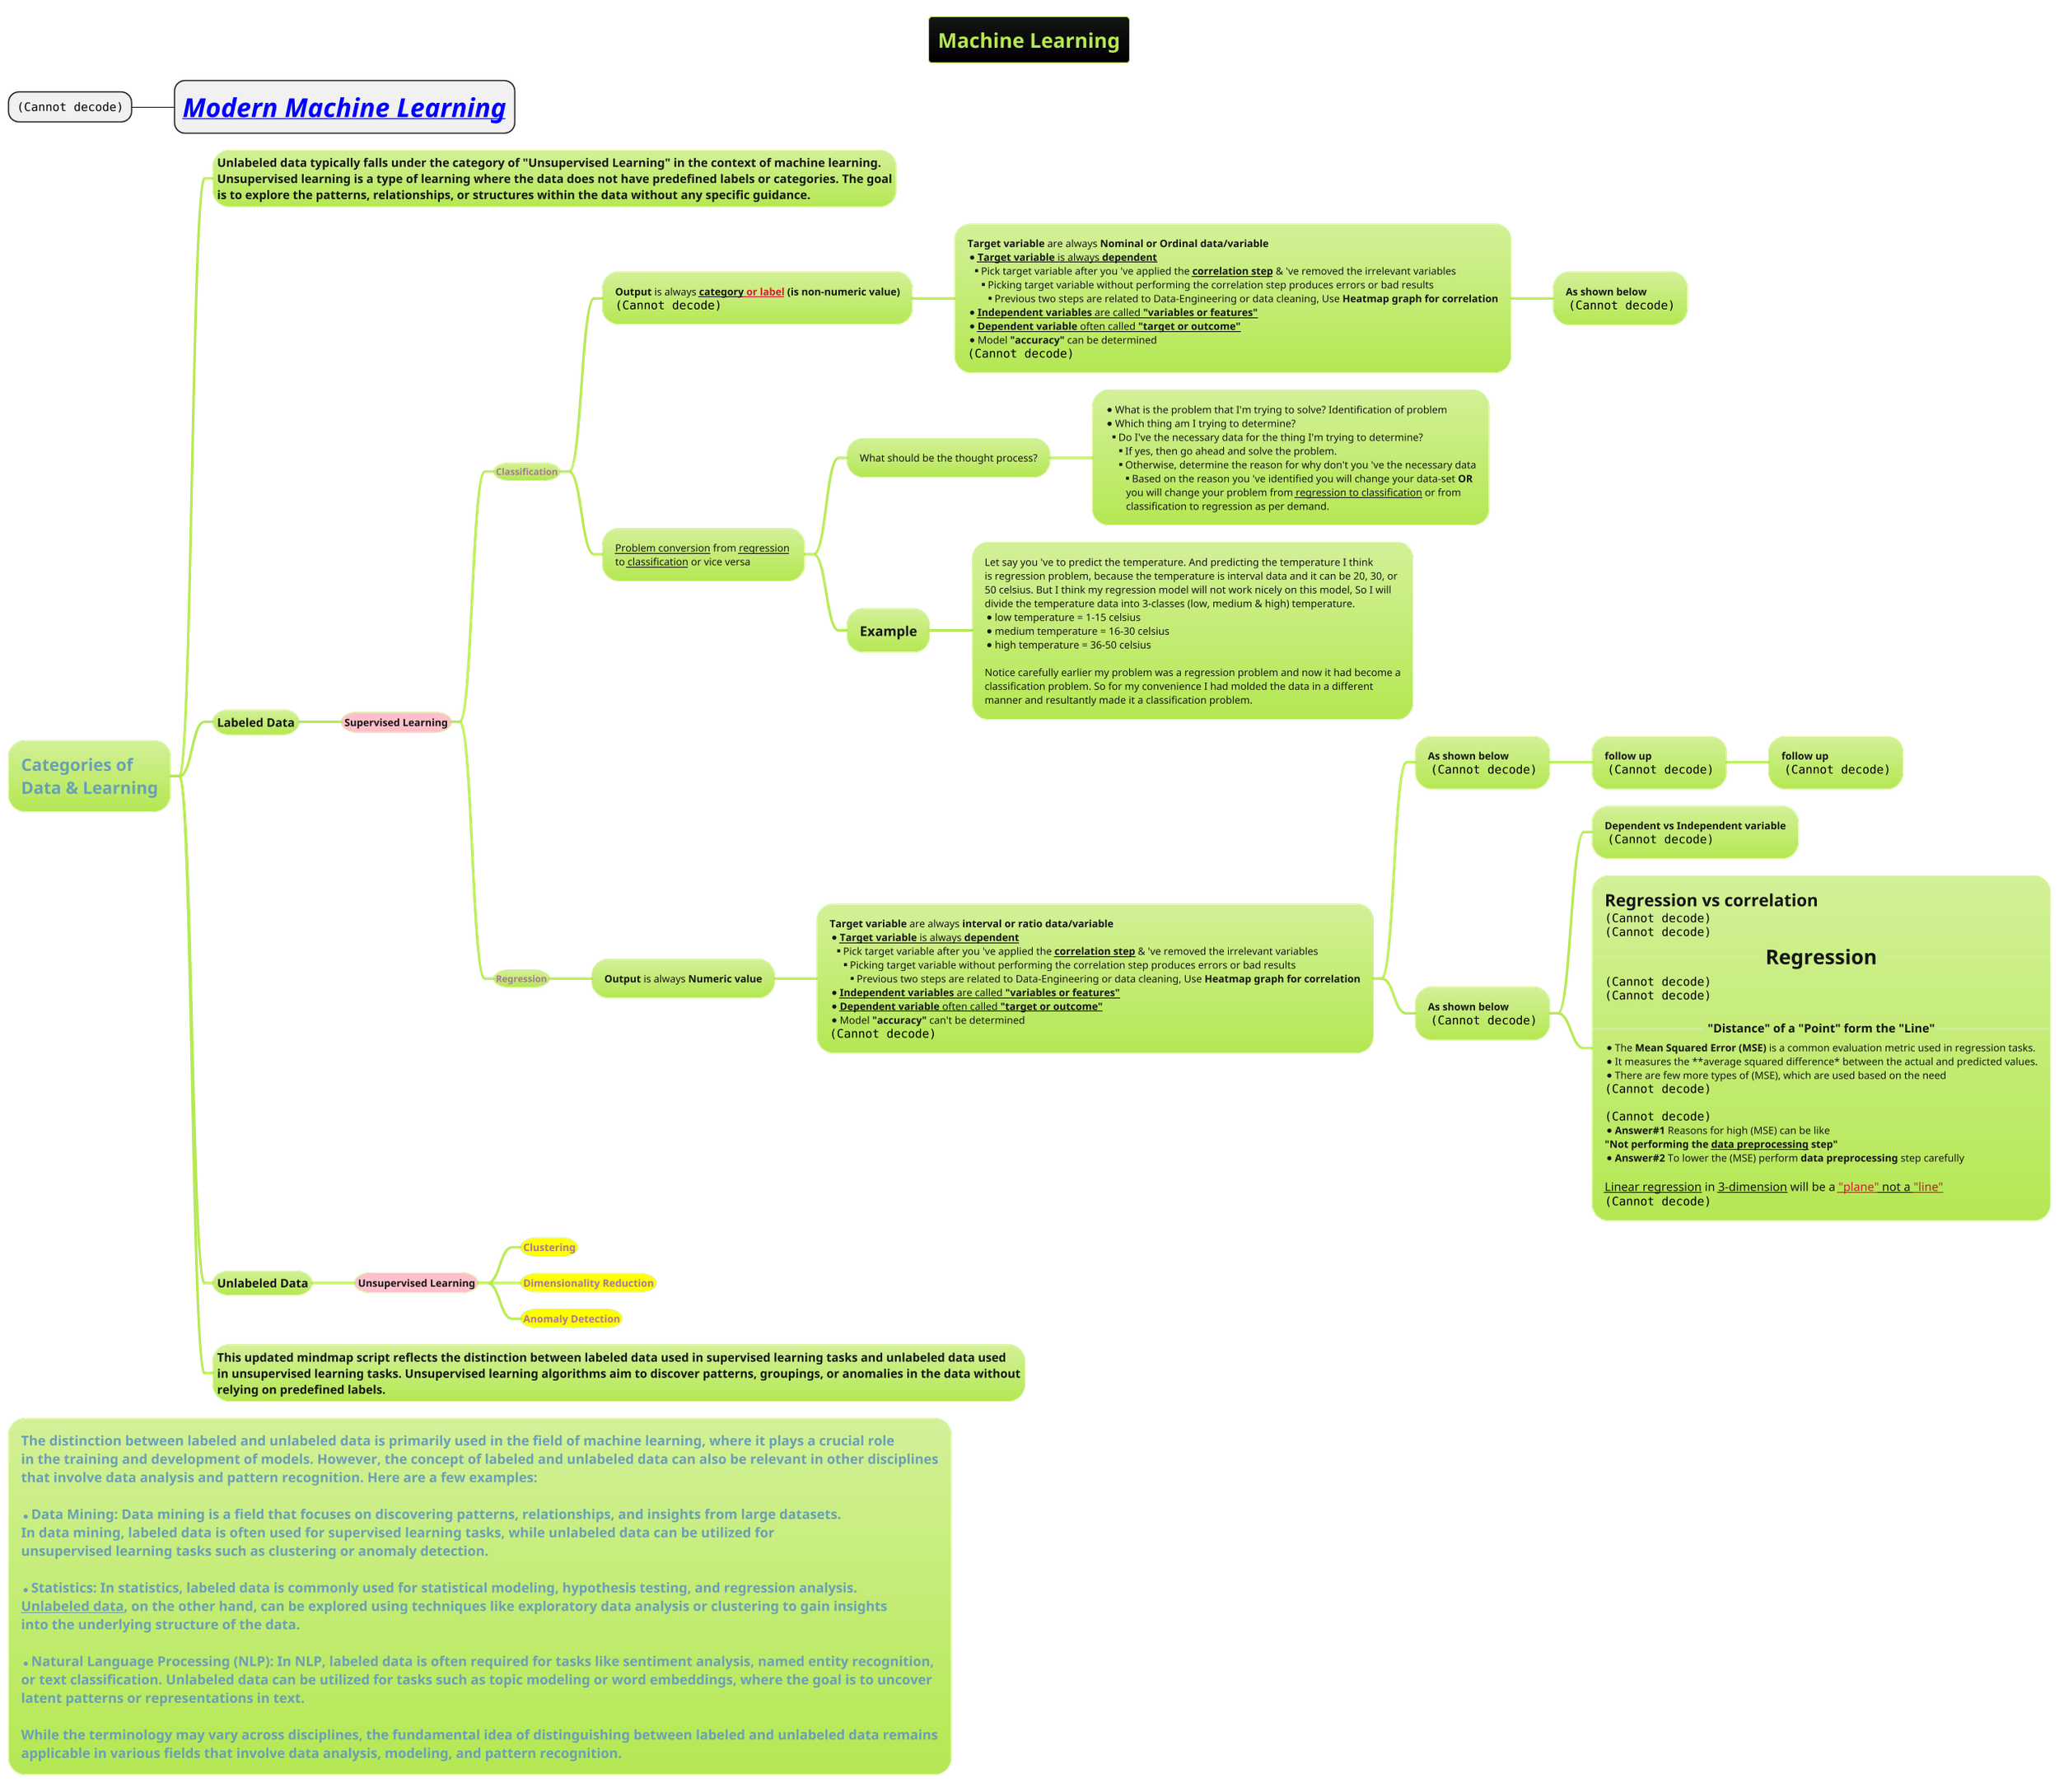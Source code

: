 @startmindmap
title = Machine Learning
* <img:images/img_59.png{scale=.7}>
** <size:31><i><b>[[docs/AI-ML-DL-Data-Science-and-BigData/machine-learning-ML/Modern-Machine-Learning.puml Modern Machine Learning]]
!theme hacker

* =Categories of \n=Data & Learning
**:Unlabeled data typically falls under the category of "Unsupervised Learning" in the context of machine learning.
Unsupervised learning is a type of learning where the data does not have predefined labels or categories. The goal
is to explore the patterns, relationships, or structures within the data without any specific guidance.;
** Labeled Data
***[#pink] **Supervised Learning**
**** **Classification**
***** **Output** is always **__category__<color #crimson>__ or label__</color> (is non-numeric value)**\n<img:images/img_54.png{scale=.9}>
****** **Target variable** are always **Nominal or Ordinal data/variable** \n* __**Target variable** is always **dependent**__\n** Pick target variable after you 've applied the **__correlation step__** & 've removed the irrelevant variables\n*** Picking target variable without performing the correlation step produces errors or bad results \n**** Previous two steps are related to Data-Engineering or data cleaning, Use **Heatmap graph for correlation**\n* __**Independent variables** are called **"variables or features"**__ \n* __**Dependent variable** often called **"target or outcome"**__\n* Model **"accuracy"** can be determined \n<img:images/img_46.png>
******* **As shown below**\n <img:images/img_43.png{scale=.7}>

***** __Problem conversion__ from __regression__ \nto __classification__ or vice versa
****** What should be the thought process?
*******:* What is the problem that I'm trying to solve? Identification of problem
* Which thing am I trying to determine?
** Do I've the necessary data for the thing I'm trying to determine?
*** If yes, then go ahead and solve the problem.
*** Otherwise, determine the reason for why don't you 've the necessary data
**** Based on the reason you 've identified you will change your data-set **OR**
        you will change your problem from __regression to classification__ or from
        classification to regression as per demand.;
****** =Example
*******:Let say you 've to predict the temperature. And predicting the temperature I think
is regression problem, because the temperature is interval data and it can be 20, 30, or
50 celsius. But I think my regression model will not work nicely on this model, So I will
divide the temperature data into 3-classes (low, medium & high) temperature.
* low temperature = 1-15 celsius
* medium temperature = 16-30 celsius
* high temperature = 36-50 celsius

Notice carefully earlier my problem was a regression problem and now it had become a
classification problem. So for my convenience I had molded the data in a different
manner and resultantly made it a classification problem.;


**** **Regression**
***** **Output** is always **Numeric value**
****** **Target variable** are always **interval or ratio data/variable** \n* __**Target variable** is always **dependent**__\n** Pick target variable after you 've applied the **__correlation step__** & 've removed the irrelevant variables\n*** Picking target variable without performing the correlation step produces errors or bad results \n**** Previous two steps are related to Data-Engineering or data cleaning, Use **Heatmap graph for correlation**\n* __**Independent variables** are called **"variables or features"**__ \n* __**Dependent variable** often called **"target or outcome"**__\n* Model **"accuracy"** can't be determined \n<img:images/img_46.png>
******* **As shown below**\n <img:images/img_47.png{scale=.7}>
******** **follow up **\n <img:images/img_48.png{scale=.7}>
********* **follow up **\n <img:images/img_49.png{scale=.7}>
******* **As shown below**\n <img:images/img_42.png>
******** **Dependent vs Independent variable**\n <img:images/img_44.png>
********:=**Regression vs correlation**
<img:images/img_45.png{scale=.75}>
<img:images/img_58.png{scale=.75}>
==<size:24>**Regression**==
<img:images/linear-equation.png{scale=.75}>
<img:images/dependent-and-independent-variable.png{scale=.75}>

==<size:14>**"Distance" of a "Point" form the "Line"**==
* The **Mean Squared Error (MSE)** is a common evaluation metric used in regression tasks.
* It measures the **average squared difference* between the actual and predicted values.
* There are few more types of (MSE), which are used based on the need
<img:images/img_63.png{scale=.75}>

<img:images/img_62.png{scale=.75}>
* **Answer#1** Reasons for high (MSE) can be like
**"Not performing the __data preprocessing__ step"**
* **Answer#2** To lower the (MSE) perform **data preprocessing** step carefully

<size:14>__Linear regression__ in __3-dimension__ will be a __<color #crimson>"plane"</color> not a <color #brown>"line"__
<img:images/planeBiVector.png{scale=.75}>;



** Unlabeled Data
***[#pink] **Unsupervised Learning**
****[#yellow] ===Clustering
****[#yellow] ===Dimensionality Reduction
****[#yellow] ===Anomaly Detection
**:This updated mindmap script reflects the distinction between labeled data used in supervised learning tasks and unlabeled data used
in unsupervised learning tasks. Unsupervised learning algorithms aim to discover patterns, groupings, or anomalies in the data without
relying on predefined labels.;

*:The distinction between labeled and unlabeled data is primarily used in the field of machine learning, where it plays a crucial role
in the training and development of models. However, the concept of labeled and unlabeled data can also be relevant in other disciplines
that involve data analysis and pattern recognition. Here are a few examples:

* **Data Mining:** Data mining is a field that focuses on discovering patterns, relationships, and insights from large datasets.
In data mining, labeled data is often used for supervised learning tasks, while unlabeled data can be utilized for
unsupervised learning tasks such as clustering or anomaly detection.

* **Statistics:** In statistics, labeled data is commonly used for statistical modeling, hypothesis testing, and regression analysis.
**__Unlabeled data__,** on the other hand, can be explored using techniques like **exploratory data analysis or clustering** to gain insights
into the underlying structure of the data.

* **Natural Language Processing (NLP):** In NLP, labeled data is often required for tasks like sentiment analysis, named entity recognition,
or text classification. Unlabeled data can be utilized for tasks such as topic modeling or word embeddings, where the goal is to uncover
latent patterns or representations in text.

While the terminology may vary across disciplines, the fundamental idea of distinguishing between labeled and unlabeled data remains
applicable in various fields that involve data analysis, modeling, and pattern recognition.;


@endmindmap